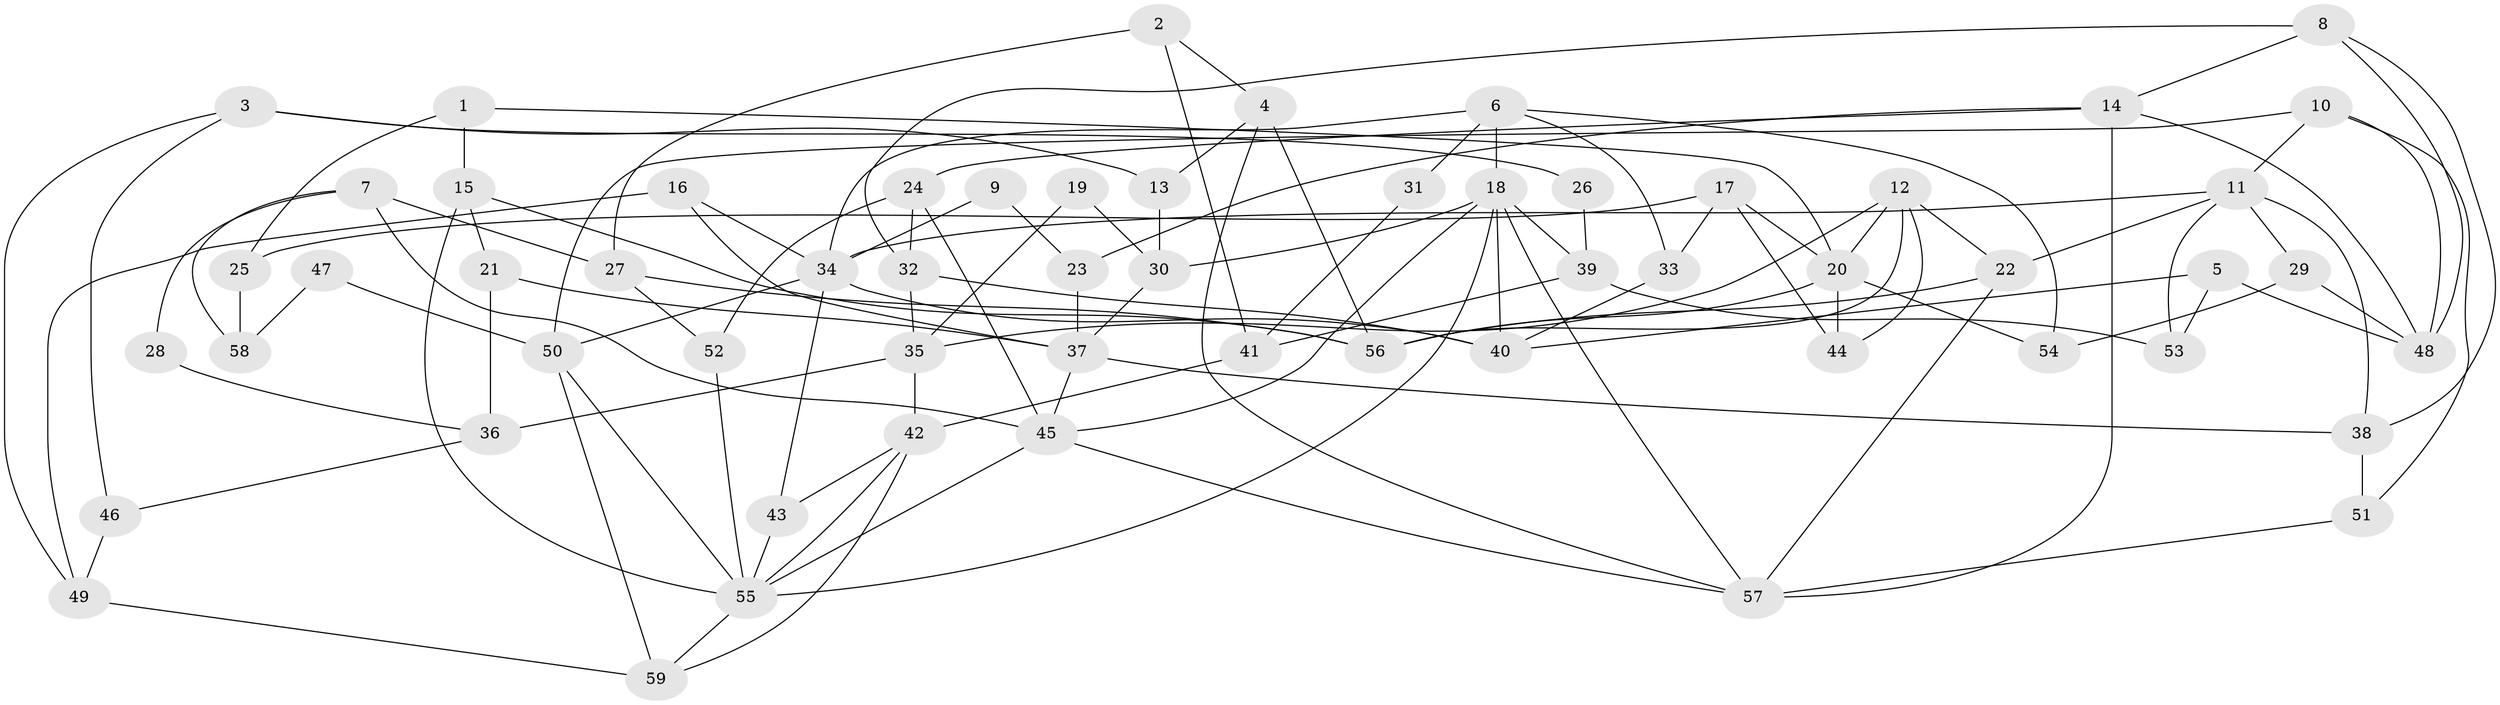 // coarse degree distribution, {3: 0.15789473684210525, 5: 0.15789473684210525, 6: 0.07894736842105263, 4: 0.21052631578947367, 2: 0.15789473684210525, 7: 0.13157894736842105, 8: 0.07894736842105263, 9: 0.02631578947368421}
// Generated by graph-tools (version 1.1) at 2025/41/03/06/25 10:41:54]
// undirected, 59 vertices, 118 edges
graph export_dot {
graph [start="1"]
  node [color=gray90,style=filled];
  1;
  2;
  3;
  4;
  5;
  6;
  7;
  8;
  9;
  10;
  11;
  12;
  13;
  14;
  15;
  16;
  17;
  18;
  19;
  20;
  21;
  22;
  23;
  24;
  25;
  26;
  27;
  28;
  29;
  30;
  31;
  32;
  33;
  34;
  35;
  36;
  37;
  38;
  39;
  40;
  41;
  42;
  43;
  44;
  45;
  46;
  47;
  48;
  49;
  50;
  51;
  52;
  53;
  54;
  55;
  56;
  57;
  58;
  59;
  1 -- 15;
  1 -- 20;
  1 -- 25;
  2 -- 4;
  2 -- 27;
  2 -- 41;
  3 -- 49;
  3 -- 13;
  3 -- 26;
  3 -- 46;
  4 -- 56;
  4 -- 57;
  4 -- 13;
  5 -- 53;
  5 -- 40;
  5 -- 48;
  6 -- 54;
  6 -- 34;
  6 -- 18;
  6 -- 31;
  6 -- 33;
  7 -- 27;
  7 -- 45;
  7 -- 28;
  7 -- 58;
  8 -- 32;
  8 -- 48;
  8 -- 14;
  8 -- 38;
  9 -- 34;
  9 -- 23;
  10 -- 50;
  10 -- 51;
  10 -- 11;
  10 -- 48;
  11 -- 38;
  11 -- 22;
  11 -- 29;
  11 -- 34;
  11 -- 53;
  12 -- 35;
  12 -- 44;
  12 -- 20;
  12 -- 22;
  12 -- 56;
  13 -- 30;
  14 -- 48;
  14 -- 23;
  14 -- 24;
  14 -- 57;
  15 -- 55;
  15 -- 56;
  15 -- 21;
  16 -- 49;
  16 -- 34;
  16 -- 37;
  17 -- 33;
  17 -- 20;
  17 -- 25;
  17 -- 44;
  18 -- 57;
  18 -- 30;
  18 -- 39;
  18 -- 40;
  18 -- 45;
  18 -- 55;
  19 -- 30;
  19 -- 35;
  20 -- 56;
  20 -- 44;
  20 -- 54;
  21 -- 37;
  21 -- 36;
  22 -- 56;
  22 -- 57;
  23 -- 37;
  24 -- 45;
  24 -- 32;
  24 -- 52;
  25 -- 58;
  26 -- 39;
  27 -- 56;
  27 -- 52;
  28 -- 36;
  29 -- 48;
  29 -- 54;
  30 -- 37;
  31 -- 41;
  32 -- 40;
  32 -- 35;
  33 -- 40;
  34 -- 43;
  34 -- 40;
  34 -- 50;
  35 -- 42;
  35 -- 36;
  36 -- 46;
  37 -- 45;
  37 -- 38;
  38 -- 51;
  39 -- 41;
  39 -- 53;
  41 -- 42;
  42 -- 59;
  42 -- 55;
  42 -- 43;
  43 -- 55;
  45 -- 57;
  45 -- 55;
  46 -- 49;
  47 -- 50;
  47 -- 58;
  49 -- 59;
  50 -- 55;
  50 -- 59;
  51 -- 57;
  52 -- 55;
  55 -- 59;
}
